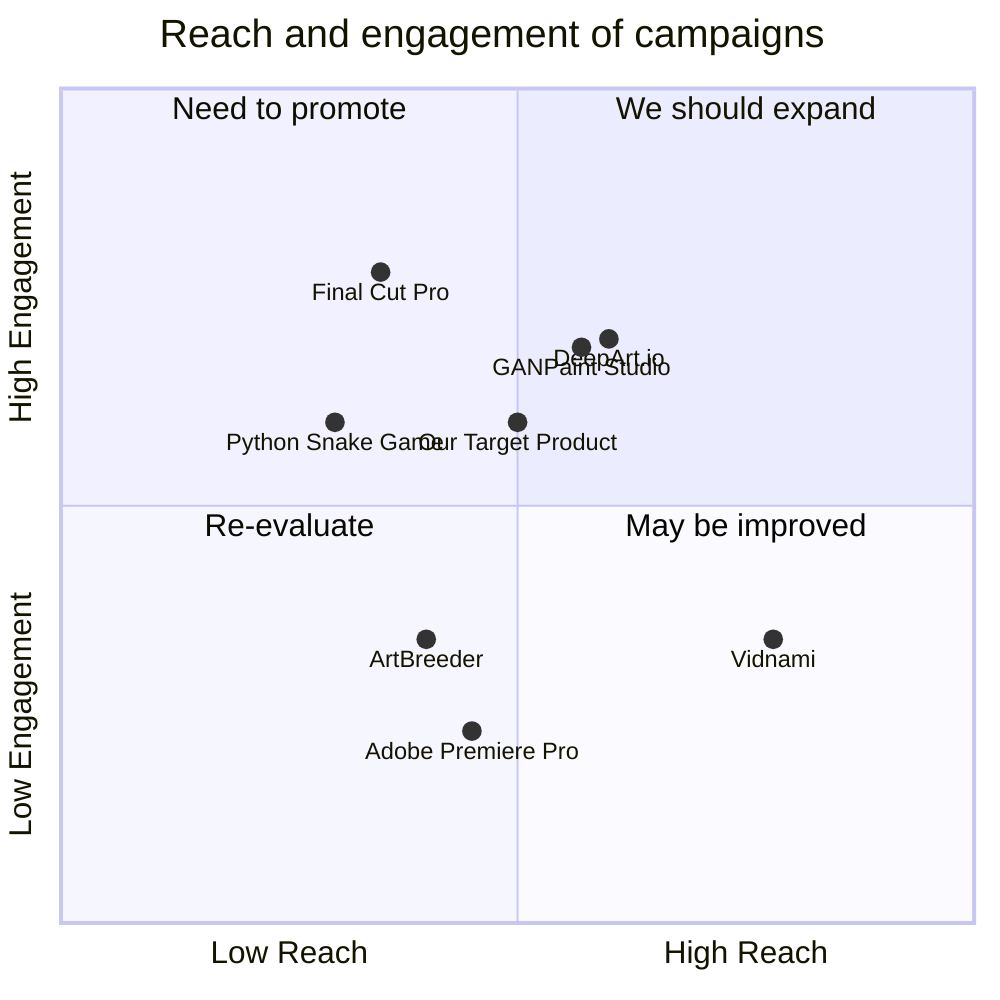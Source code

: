 quadrantChart
    title Reach and engagement of campaigns
    x-axis Low Reach --> High Reach
    y-axis Low Engagement --> High Engagement
    quadrant-1 We should expand
    quadrant-2 Need to promote
    quadrant-3 Re-evaluate
    quadrant-4 May be improved
    "Python Snake Game": [0.3, 0.6]
    "Adobe Premiere Pro": [0.45, 0.23]
    "GANPaint Studio": [0.57, 0.69]
    "Vidnami": [0.78, 0.34]
    "ArtBreeder": [0.40, 0.34]
    "Final Cut Pro": [0.35, 0.78]
    "DeepArt.io": [0.6, 0.7]
    "Our Target Product": [0.5, 0.6]